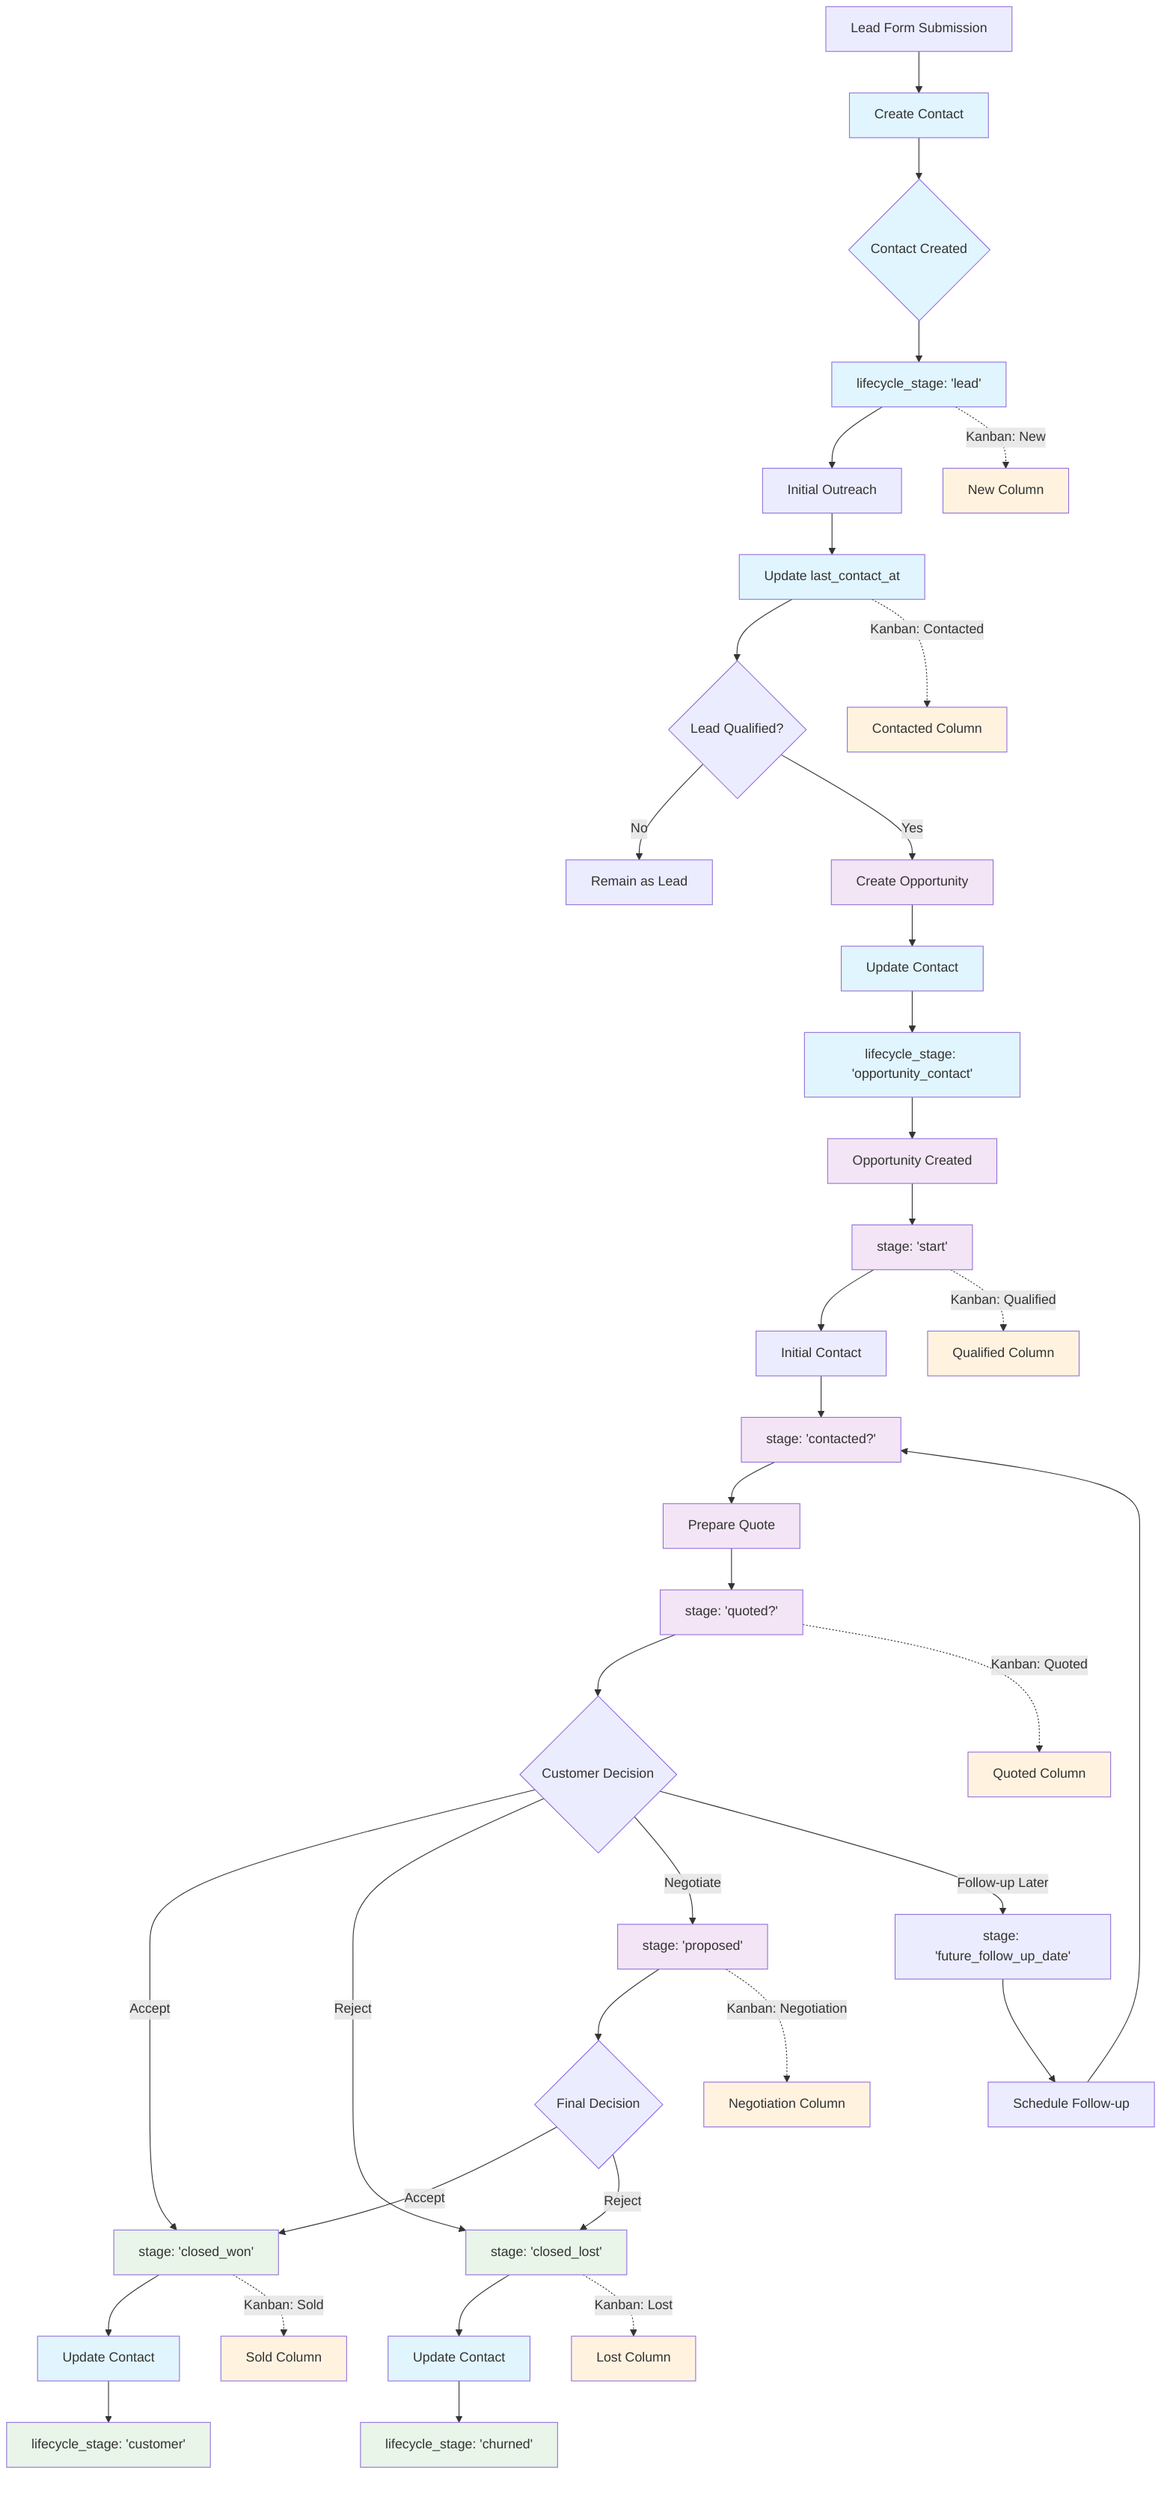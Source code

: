 graph TD
    A[Lead Form Submission] --> B[Create Contact]
    B --> C{Contact Created}
    C --> D[lifecycle_stage: 'lead']
    
    D --> E[Initial Outreach]
    E --> F[Update last_contact_at]
    
    F --> G{Lead Qualified?}
    G -->|No| H[Remain as Lead]
    G -->|Yes| I[Create Opportunity]
    
    I --> J[Update Contact]
    J --> K[lifecycle_stage: 'opportunity_contact']
    
    K --> L[Opportunity Created]
    L --> M[stage: 'start']

    M --> N[Initial Contact]
    N --> O[stage: 'contacted?']

    O --> P[Prepare Quote]
    P --> Q[stage: 'quoted?']

    Q --> R{Customer Decision}
    R -->|Accept| S[stage: 'closed_won']
    R -->|Reject| T[stage: 'closed_lost']
    R -->|Negotiate| U[stage: 'proposed']
    R -->|Follow-up Later| W1[stage: 'future_follow_up_date']
    
    U --> V{Final Decision}
    V -->|Accept| S
    V -->|Reject| T

    W1 --> W2[Schedule Follow-up]
    W2 --> O
    
    S --> W[Update Contact]
    W --> X[lifecycle_stage: 'customer']
    
    T --> Y[Update Contact]
    Y --> Z[lifecycle_stage: 'churned']
    
    %% Kanban Stage Mapping
    D -.->|Kanban: New| D1[New Column]
    F -.->|Kanban: Contacted| F1[Contacted Column]
    M -.->|Kanban: Qualified| M1[Qualified Column]
    Q -.->|Kanban: Quoted| Q1[Quoted Column]
    U -.->|Kanban: Negotiation| U1[Negotiation Column]
    S -.->|Kanban: Sold| S1[Sold Column]
    T -.->|Kanban: Lost| T1[Lost Column]
    
    %% Styling
    classDef contactStage fill:#e1f5fe
    classDef opportunityStage fill:#f3e5f5
    classDef kanbanStage fill:#fff3e0
    classDef finalStage fill:#e8f5e8
    
    class B,C,D,F,J,K,W,X,Y,Z contactStage
    class I,L,M,O,P,Q,S,T,U opportunityStage
    class D1,F1,M1,Q1,U1,S1,T1 kanbanStage
    class S,T,X,Z finalStage
